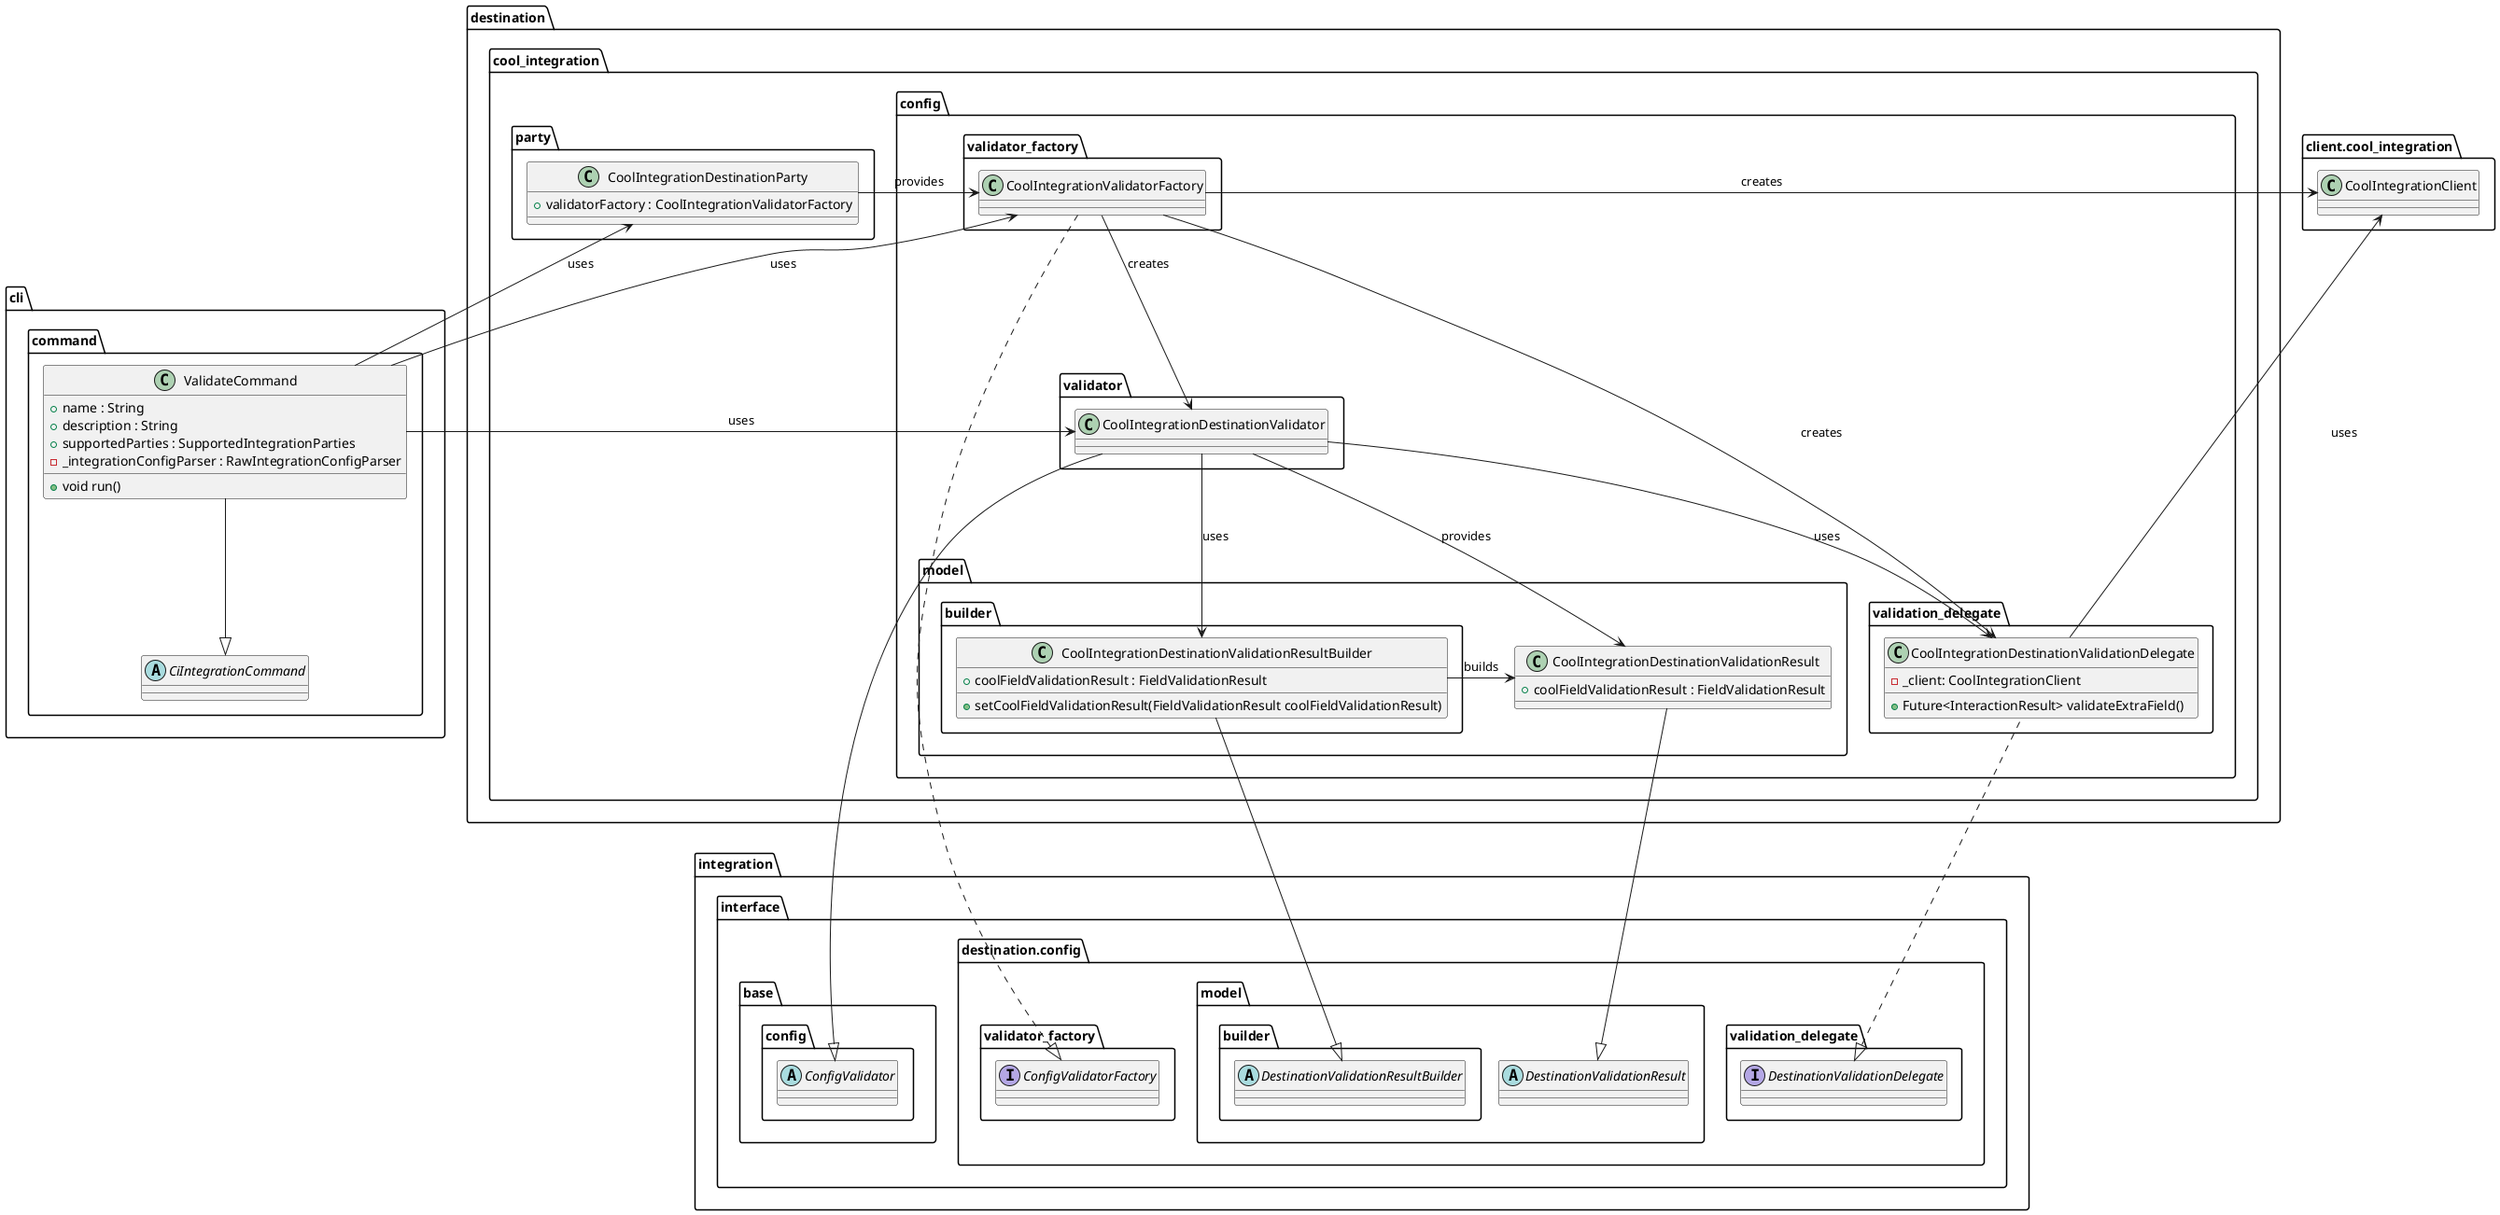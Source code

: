 @startuml ci_integrations_config_validator_class_diagram

    package integration.interface {

        package base.config {
            abstract class ConfigValidator {}
        }

        package destination.config as interface_config {

            package validation_delegate as interface_delegate {
                interface DestinationValidationDelegate {}
            }

            package validator_factory as interface_factory {
                interface ConfigValidatorFactory {}
            }

            package model as interface_model {
                package builder {
                    abstract class DestinationValidationResultBuilder {}
                }

                abstract class DestinationValidationResult {}
            }

        }
    }

    package destination.cool_integration {

        package party {
            class CoolIntegrationDestinationParty {
                + validatorFactory : CoolIntegrationValidatorFactory
            }
        }

        package config as cool_integration_config {
            package validator as cool_integration_validator {
                class CoolIntegrationDestinationValidator {}
            }

            package validator_factory as cool_integration_validator_validator_factory {
                class CoolIntegrationValidatorFactory {}
            }

            package validation_delegate {
                class CoolIntegrationDestinationValidationDelegate {
                    - _client: CoolIntegrationClient

                    + Future<InteractionResult> validateExtraField()
                }
            }

            package model as cool_integration_model {
                package builder as cool_integration_builder {
                    class CoolIntegrationDestinationValidationResultBuilder {
                        + coolFieldValidationResult : FieldValidationResult

                        + setCoolFieldValidationResult(FieldValidationResult coolFieldValidationResult)
                    }
                }

                class CoolIntegrationDestinationValidationResult {
                    + coolFieldValidationResult : FieldValidationResult
                }
            }
        }
    }

    package client.cool_integration as client_cool_integration {
        class CoolIntegrationClient {}
    }

    package cli.command {
        abstract class CiIntegrationCommand {}

        class ValidateCommand {
            + name : String
            + description : String
            + supportedParties : SupportedIntegrationParties
            - _integrationConfigParser : RawIntegrationConfigParser

            + void run()
        }
    }

    CoolIntegrationDestinationValidator --> CoolIntegrationDestinationValidationDelegate : uses
    CoolIntegrationDestinationValidationDelegate --> CoolIntegrationClient : uses
    CoolIntegrationValidatorFactory --> CoolIntegrationDestinationValidator : creates
    CoolIntegrationValidatorFactory --> CoolIntegrationClient : creates
    CoolIntegrationValidatorFactory --> CoolIntegrationDestinationValidationDelegate : creates

    ValidateCommand -down-|> CiIntegrationCommand
    ValidateCommand -left-> CoolIntegrationDestinationValidator : uses
    ValidateCommand -left-> CoolIntegrationValidatorFactory : uses
    ValidateCommand -left-> CoolIntegrationDestinationParty : uses

    CoolIntegrationDestinationParty -right-> CoolIntegrationValidatorFactory : provides

    CoolIntegrationDestinationValidationDelegate .left.|> DestinationValidationDelegate
    CoolIntegrationDestinationValidationResult -down-|> DestinationValidationResult
    CoolIntegrationDestinationValidationResultBuilder -down-|> DestinationValidationResultBuilder
    
    CoolIntegrationDestinationValidator --> CoolIntegrationDestinationValidationResultBuilder : uses
    CoolIntegrationDestinationValidator --> CoolIntegrationDestinationValidationResult : provides
    CoolIntegrationDestinationValidator -down-|> ConfigValidator

    CoolIntegrationDestinationValidationResultBuilder -right-> CoolIntegrationDestinationValidationResult : builds

    CoolIntegrationValidatorFactory ..|> ConfigValidatorFactory

    CoolIntegrationValidatorFactory -[hidden]left-> CoolIntegrationClient
    DestinationValidationDelegate -[hidden]right-> DestinationValidationResult

    DestinationValidationResult -[hidden]left-> CoolIntegrationDestinationValidationResultBuilder

@enduml
